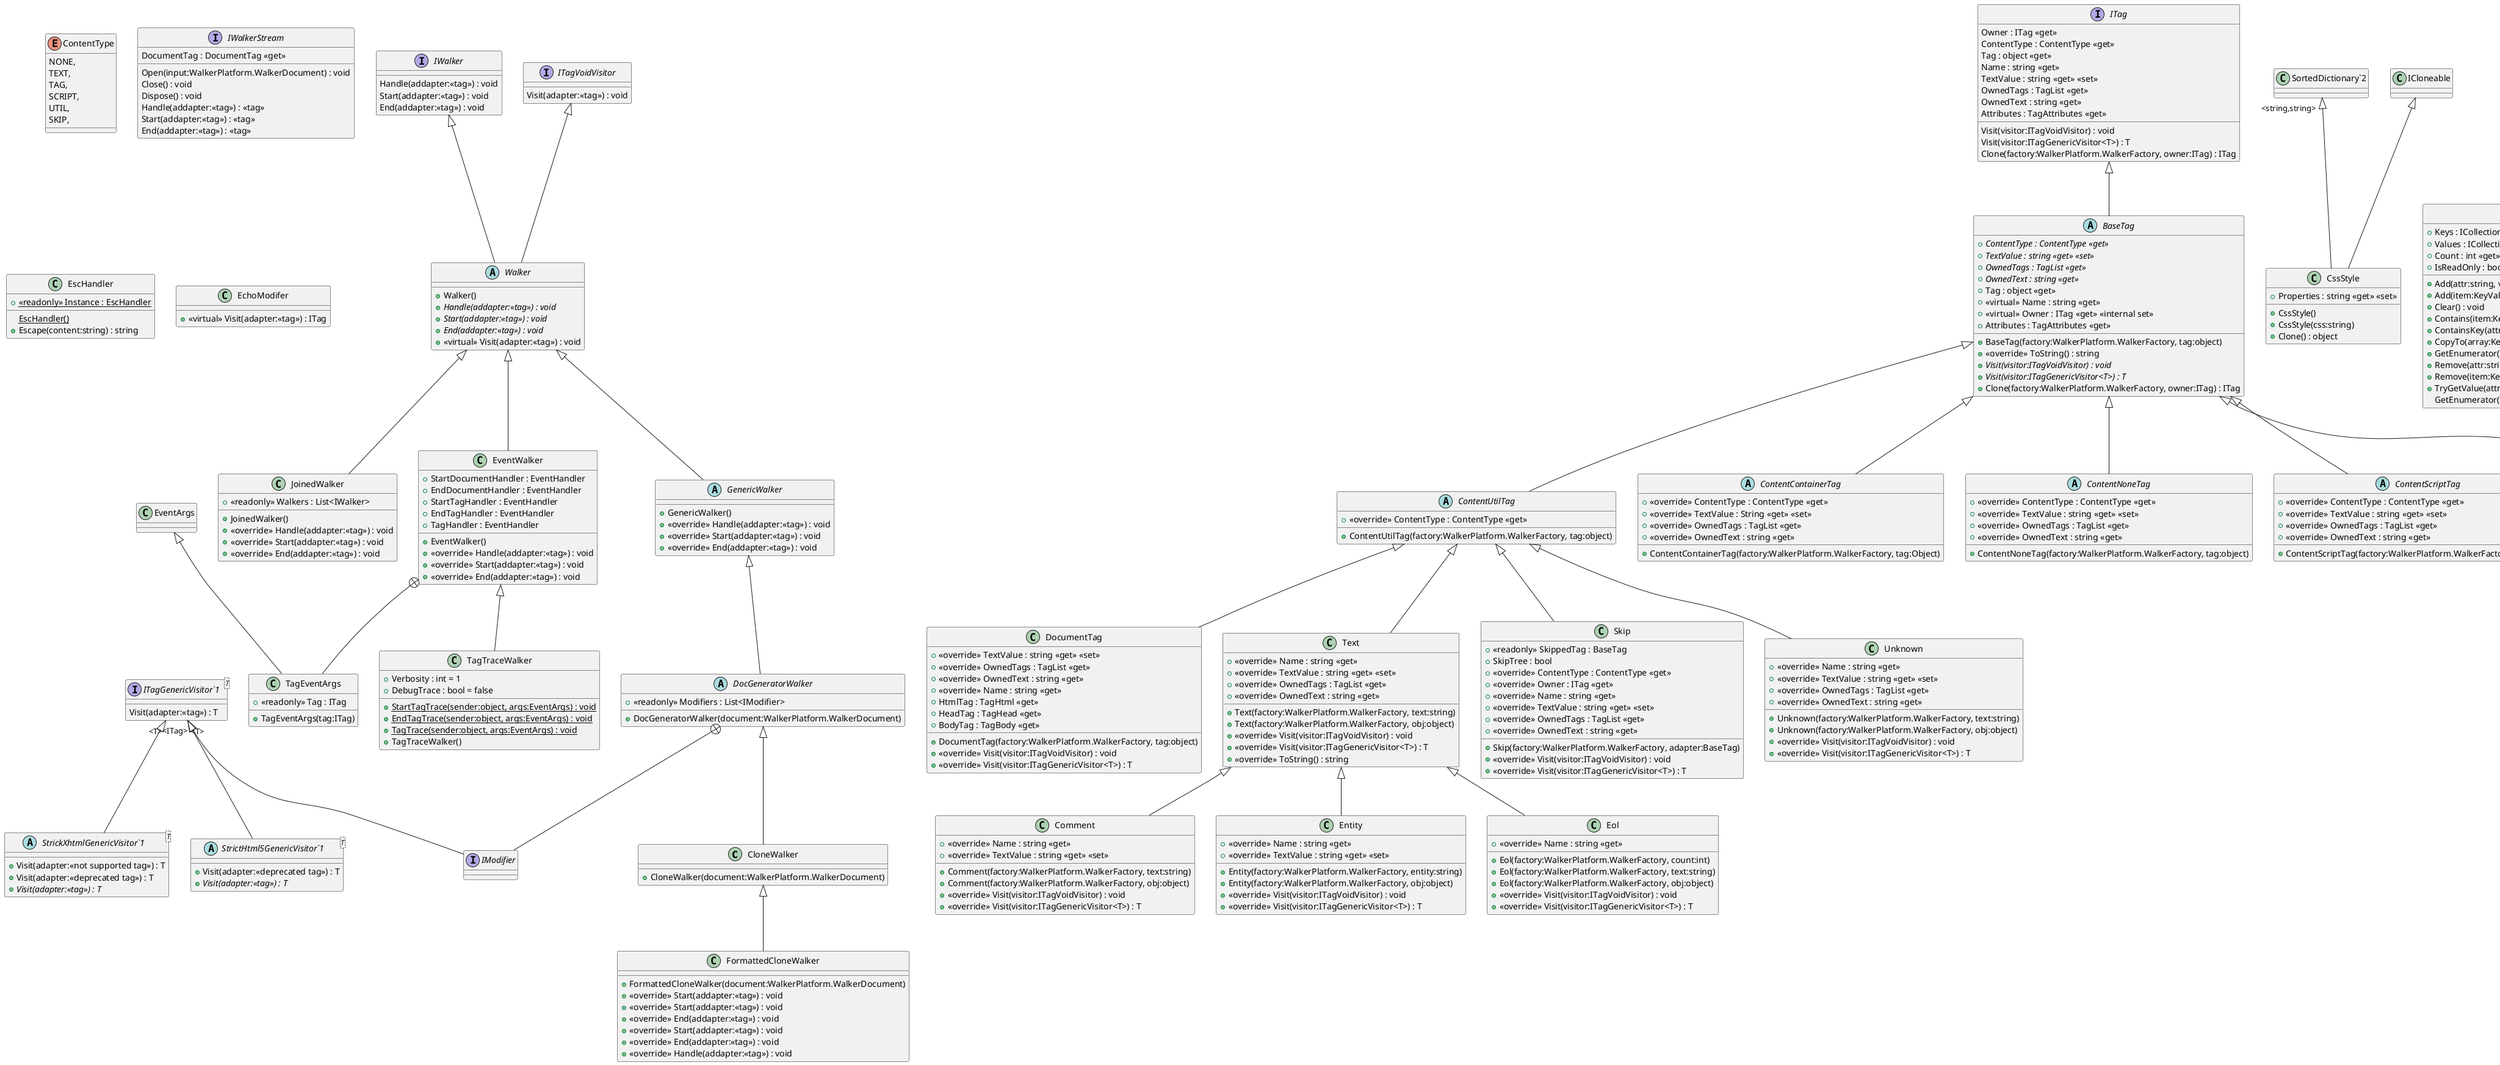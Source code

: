 @startuml
class CloneWalker {
    + CloneWalker(document:WalkerPlatform.WalkerDocument)
}
DocGeneratorWalker <|-- CloneWalker
class DocumentTag {
    + DocumentTag(factory:WalkerPlatform.WalkerFactory, tag:object)
    + <<override>> TextValue : string <<get>> <<set>>
    + <<override>> OwnedTags : TagList <<get>>
    + <<override>> OwnedText : string <<get>>
    + <<override>> Visit(visitor:ITagVoidVisitor) : void
    + <<override>> Visit(visitor:ITagGenericVisitor<T>) : T
    + <<override>> Name : string <<get>>
    + HtmlTag : TagHtml <<get>>
    + HeadTag : TagHead <<get>>
    + BodyTag : TagBody <<get>>
}
ContentUtilTag <|-- DocumentTag
class FormattedCloneWalker {
    + FormattedCloneWalker(document:WalkerPlatform.WalkerDocument)
    + <<override>> Start(addapter:<<tag>>) : void
    + <<override>> Start(addapter:<<tag>>) : void
    + <<override>> End(addapter:<<tag>>) : void
    + <<override>> Start(addapter:<<tag>>) : void
    + <<override>> End(addapter:<<tag>>) : void
    + <<override>> Handle(addapter:<<tag>>) : void
}
CloneWalker <|-- FormattedCloneWalker
enum ContentType {
    NONE,
    TEXT,
    TAG,
    SCRIPT,
    UTIL,
    SKIP,
}
interface ITag {
    Visit(visitor:ITagVoidVisitor) : void
    Visit(visitor:ITagGenericVisitor<T>) : T
    Owner : ITag <<get>>
    ContentType : ContentType <<get>>
    Tag : object <<get>>
    Name : string <<get>>
    TextValue : string <<get>> <<set>>
    OwnedTags : TagList <<get>>
    OwnedText : string <<get>>
    Attributes : TagAttributes <<get>>
    Clone(factory:WalkerPlatform.WalkerFactory, owner:ITag) : ITag
}
interface IWalker {
    Handle(addapter:<<tag>>) : void
    Start(addapter:<<tag>>) : void
    End(addapter:<<tag>>) : void
}
interface IWalkerStream {
    DocumentTag : DocumentTag <<get>>
    Open(input:WalkerPlatform.WalkerDocument) : void
    Close() : void
    Dispose() : void
    Handle(addapter:<<tag>>) : <<tag>>
    Start(addapter:<<tag>>) : <<tag>>
    End(addapter:<<tag>>) : <<tag>>
}
class JoinedWalker {
    + <<readonly>> Walkers : List<IWalker>
    + JoinedWalker()
    + <<override>> Handle(addapter:<<tag>>) : void
    + <<override>> Start(addapter:<<tag>>) : void
    + <<override>> End(addapter:<<tag>>) : void
}
Walker <|-- JoinedWalker
class TagTraceWalker {
    + {static} StartTagTrace(sender:object, args:EventArgs) : void
    + {static} EndTagTrace(sender:object, args:EventArgs) : void
    + {static} TagTrace(sender:object, args:EventArgs) : void
    + Verbosity : int = 1
    + DebugTrace : bool = false
    + TagTraceWalker()
}
EventWalker <|-- TagTraceWalker
abstract class Walker {
    + Walker()
    + {abstract} Handle(addapter:<<tag>>) : void
    + {abstract} Start(addapter:<<tag>>) : void
    + {abstract} End(addapter:<<tag>>) : void
    + <<virtual>> Visit(adapter:<<tag>>) : void
}
ITagVoidVisitor <|-- Walker
IWalker <|-- Walker
class CssStyle {
    + CssStyle()
    + CssStyle(css:string)
    + Properties : string <<get>> <<set>>
    + Clone() : object
}
"SortedDictionary`2" "<string,string>" <|-- CssStyle
ICloneable <|-- CssStyle
abstract class DocGeneratorWalker {
    + <<readonly>> Modifiers : List<IModifier>
    + DocGeneratorWalker(document:WalkerPlatform.WalkerDocument)
}
interface IModifier {
}
GenericWalker <|-- DocGeneratorWalker
DocGeneratorWalker +-- IModifier
"ITagGenericVisitor`1" "<ITag>" <|-- IModifier
class EscHandler {
    + {static} <<readonly>> Instance : EscHandler
    {static} EscHandler()
    + Escape(content:string) : string
}
class EventWalker {
    + EventWalker()
    + StartDocumentHandler : EventHandler
    + EndDocumentHandler : EventHandler
    + StartTagHandler : EventHandler
    + EndTagHandler : EventHandler
    + TagHandler : EventHandler
    + <<override>> Handle(addapter:<<tag>>) : void
    + <<override>> Start(addapter:<<tag>>) : void
    + <<override>> End(addapter:<<tag>>) : void
}
class TagEventArgs {
    + <<readonly>> Tag : ITag
    + TagEventArgs(tag:ITag)
}
Walker <|-- EventWalker
EventWalker +-- TagEventArgs
EventArgs <|-- TagEventArgs
abstract class GenericWalker {
    + GenericWalker()
    + <<override>> Handle(addapter:<<tag>>) : void
    + <<override>> Start(addapter:<<tag>>) : void
    + <<override>> End(addapter:<<tag>>) : void
}
Walker <|-- GenericWalker
class TagAttributes {
    + Keys : ICollection<string> <<get>>
    + Values : ICollection<string> <<get>>
    + Count : int <<get>>
    + IsReadOnly : bool <<get>>
    + Add(attr:string, value:string) : void
    + Add(item:KeyValuePair<string, string>) : void
    + Clear() : void
    + Contains(item:KeyValuePair<string, string>) : bool
    + ContainsKey(attr:string) : bool
    + CopyTo(array:KeyValuePair<string, string>[], arrayIndex:int) : void
    + GetEnumerator() : IEnumerator<KeyValuePair<string, string>>
    + Remove(attr:string) : bool
    + Remove(item:KeyValuePair<string, string>) : bool
    + TryGetValue(attr:string, value:string) : bool
    GetEnumerator() : IEnumerator
}
"IDictionary`2" "<string,string>" <|-- TagAttributes
class HtmlWalkerException {
    + HtmlWalkerException()
    + HtmlWalkerException(msg:string)
}
class InvalidVisitorException {
    + InvalidVisitorException()
    + InvalidVisitorException(msg:string)
}
HtmlWalkerException <|-- InvalidVisitorException
class NoDocumentException {
    + NoDocumentException()
    + NoDocumentException(msg:string)
}
HtmlWalkerException <|-- NoDocumentException
class TagDeprecatedException {
    + TagDeprecatedException(msg:string)
    + TagDeprecatedException(adapter:ITag)
}
HtmlWalkerException <|-- TagDeprecatedException
class TagNotSupportedException {
    + TagNotSupportedException(msg:string)
    + TagNotSupportedException(adapter:ITag)
}
HtmlWalkerException <|-- TagNotSupportedException
abstract class WalkerPlatform <<partial>> {
}
interface ITagApi {
    Name(tag:object) : string
    Platform : WalkerPlatform <<get>>
    GetText(tag:object) : string
    SetText(tag:object, text:string) : void
    OwnedText(tag:object) : string
    GetScript(tag:object) : string
    SetScript(tag:object, script:string) : void
    GetAttributes(tag:object) : IDictionary<string, string>
    GetAttribute(tag:object, attr:string) : string
    SetAttribute(tag:object, attr:string, value:string) : void
    Add(tag:object, adapter:ITag) : void
    Remove(tag:object, adapter:ITag) : void
    Insert(tag:object, index:int, adapter:ITag) : void
}
WalkerPlatform +-- ITagApi
abstract class WalkerPlatform <<partial>> {
}
abstract class WalkerDocument {
    + DocumentTag : DocumentTag <<get>>
    + Platform : WalkerPlatform <<get>>
    + ProvideEol : bool <<get>> <<set>>
    + ConvertToEntities : bool <<get>> <<set>>
    + Encoding : Encoding <<get>> <<set>> = null
    + <<virtual>> Close() : void
    + {abstract} Factory : WalkerFactory <<get>>
    + {abstract} Html : string <<get>>
    + {abstract} Load(path:string) : WalkerDocument
    + {abstract} Load(reader:TextReader) : WalkerDocument
    + {abstract} LoadHtml(html:string) : WalkerDocument
    + {abstract} Save(path:string, encoding:Encoding) : void
    + {abstract} Save(path:string) : void
    + {abstract} Save(writer:TextWriter) : void
}
WalkerPlatform +-- WalkerDocument
abstract class WalkerPlatform <<partial>> {
}
abstract class WalkerFactory {
    {static} WalkerFactory()
    + ConvertToEntities : bool = false
    + {abstract} Platform : WalkerPlatform <<get>>
}
WalkerPlatform +-- WalkerFactory
abstract class WalkerPlatform <<partial>> {
    + HandleEntities(content:string, attribute:bool) : string
    + {abstract} Name : string <<get>>
    + {abstract} IsXml : bool <<get>>
    + {abstract} NewDocumentOptions() : IOptions
    + {abstract} NewDocument(options:IOptions) : WalkerDocument
    + {abstract} NewDocument(adapter:DocumentTag, options:IOptions) : WalkerDocument
    + {abstract} NewDocument(path:string, options:IOptions) : WalkerDocument
}
interface IOptions {
    Encoding : Encoding <<get>> <<set>>
    ProvideEol : bool <<get>> <<set>>
    ConvertToEntities : bool <<get>> <<set>>
}
WalkerPlatform +-- IOptions
abstract class BaseTag {
    + BaseTag(factory:WalkerPlatform.WalkerFactory, tag:object)
    + <<override>> ToString() : string
    + {abstract} ContentType : ContentType <<get>>
    + {abstract} TextValue : string <<get>> <<set>>
    + {abstract} OwnedTags : TagList <<get>>
    + {abstract} OwnedText : string <<get>>
    + {abstract} Visit(visitor:ITagVoidVisitor) : void
    + {abstract} Visit(visitor:ITagGenericVisitor<T>) : T
    + Tag : object <<get>>
    + <<virtual>> Name : string <<get>>
    + <<virtual>> Owner : ITag <<get>> <<internal set>>
    + Attributes : TagAttributes <<get>>
    + Clone(factory:WalkerPlatform.WalkerFactory, owner:ITag) : ITag
}
ITag <|-- BaseTag
abstract class ContentContainerTag {
    + ContentContainerTag(factory:WalkerPlatform.WalkerFactory, tag:Object)
    + <<override>> ContentType : ContentType <<get>>
    + <<override>> TextValue : String <<get>> <<set>>
    + <<override>> OwnedTags : TagList <<get>>
    + <<override>> OwnedText : string <<get>>
}
BaseTag <|-- ContentContainerTag
abstract class ContentNoneTag {
    + ContentNoneTag(factory:WalkerPlatform.WalkerFactory, tag:object)
    + <<override>> ContentType : ContentType <<get>>
    + <<override>> TextValue : string <<get>> <<set>>
    + <<override>> OwnedTags : TagList <<get>>
    + <<override>> OwnedText : string <<get>>
}
BaseTag <|-- ContentNoneTag
abstract class ContentScriptTag {
    + ContentScriptTag(factory:WalkerPlatform.WalkerFactory, tag:object)
    + <<override>> ContentType : ContentType <<get>>
    + <<override>> TextValue : string <<get>> <<set>>
    + <<override>> OwnedTags : TagList <<get>>
    + <<override>> OwnedText : string <<get>>
}
BaseTag <|-- ContentScriptTag
abstract class ContentTextTag {
    + ContentTextTag(factory:WalkerPlatform.WalkerFactory, tag:object)
    + <<override>> ContentType : ContentType <<get>>
    + <<override>> TextValue : string <<get>> <<set>>
    + <<override>> OwnedTags : TagList <<get>>
    + <<override>> OwnedText : string <<get>>
}
BaseTag <|-- ContentTextTag
abstract class ContentUtilTag {
    + ContentUtilTag(factory:WalkerPlatform.WalkerFactory, tag:object)
    + <<override>> ContentType : ContentType <<get>>
}
BaseTag <|-- ContentUtilTag
class TagList {
    GetEnumerator() : IEnumerator
    + GetEnumerator() : IEnumerator<ITag>
    + Count : int <<get>>
    + IndexOf(adapter:ITag) : int
    + Contains(item:ITag) : bool
    + Add(adapter:ITag) : void
    + Insert(index:int, adapter:ITag) : void
    + RemoveAt(index:int) : void
    + Clear() : void
    + CopyTo(array:ITag[], arrayIndex:int) : void
    + Remove(adapter:ITag) : bool
    + IsReadOnly : bool <<get>>
    + ToArray() : ITag[]
    + ToList() : List<ITag>
    + Replace(index:int, replacement:T) : void
    + Replace(original:T0, replacement:T1) : void
}
"IList`1" "<ITag>" <|-- TagList
class Comment {
    + Comment(factory:WalkerPlatform.WalkerFactory, text:string)
    + Comment(factory:WalkerPlatform.WalkerFactory, obj:object)
    + <<override>> Visit(visitor:ITagVoidVisitor) : void
    + <<override>> Visit(visitor:ITagGenericVisitor<T>) : T
    + <<override>> Name : string <<get>>
    + <<override>> TextValue : string <<get>> <<set>>
}
Text <|-- Comment
class Entity {
    + Entity(factory:WalkerPlatform.WalkerFactory, entity:string)
    + Entity(factory:WalkerPlatform.WalkerFactory, obj:object)
    + <<override>> Visit(visitor:ITagVoidVisitor) : void
    + <<override>> Visit(visitor:ITagGenericVisitor<T>) : T
    + <<override>> Name : string <<get>>
    + <<override>> TextValue : string <<get>> <<set>>
}
Text <|-- Entity
class Eol {
    + Eol(factory:WalkerPlatform.WalkerFactory, count:int)
    + Eol(factory:WalkerPlatform.WalkerFactory, text:string)
    + Eol(factory:WalkerPlatform.WalkerFactory, obj:object)
    + <<override>> Visit(visitor:ITagVoidVisitor) : void
    + <<override>> Visit(visitor:ITagGenericVisitor<T>) : T
    + <<override>> Name : string <<get>>
}
Text <|-- Eol
class Skip {
    + <<readonly>> SkippedTag : BaseTag
    + SkipTree : bool
    + Skip(factory:WalkerPlatform.WalkerFactory, adapter:BaseTag)
    + <<override>> ContentType : ContentType <<get>>
    + <<override>> Owner : ITag <<get>>
    + <<override>> Visit(visitor:ITagVoidVisitor) : void
    + <<override>> Visit(visitor:ITagGenericVisitor<T>) : T
    + <<override>> Name : string <<get>>
    + <<override>> TextValue : string <<get>> <<set>>
    + <<override>> OwnedTags : TagList <<get>>
    + <<override>> OwnedText : string <<get>>
}
ContentUtilTag <|-- Skip
class Text {
    + Text(factory:WalkerPlatform.WalkerFactory, text:string)
    + Text(factory:WalkerPlatform.WalkerFactory, obj:object)
    + <<override>> Visit(visitor:ITagVoidVisitor) : void
    + <<override>> Visit(visitor:ITagGenericVisitor<T>) : T
    + <<override>> Name : string <<get>>
    + <<override>> TextValue : string <<get>> <<set>>
    + <<override>> OwnedTags : TagList <<get>>
    + <<override>> OwnedText : string <<get>>
    + <<override>> ToString() : string
}
ContentUtilTag <|-- Text
class Unknown {
    + Unknown(factory:WalkerPlatform.WalkerFactory, text:string)
    + Unknown(factory:WalkerPlatform.WalkerFactory, obj:object)
    + <<override>> Visit(visitor:ITagVoidVisitor) : void
    + <<override>> Visit(visitor:ITagGenericVisitor<T>) : T
    + <<override>> Name : string <<get>>
    + <<override>> TextValue : string <<get>> <<set>>
    + <<override>> OwnedTags : TagList <<get>>
    + <<override>> OwnedText : string <<get>>
}
ContentUtilTag <|-- Unknown
class EchoModifer {
    + <<virtual>> Visit(adapter:<<tag>>) : ITag
}
interface "ITagGenericVisitor`1"<T> {
    Visit(adapter:<<tag>>) : T
}
interface ITagVoidVisitor {
    Visit(adapter:<<tag>>) : void
}
abstract class "StrickXhtmlGenericVisitor`1"<T> {
    + Visit(adapter:<<not supported tag>>) : T
    + Visit(adapter:<<deprecated tag>>) : T
    + {abstract} Visit(adapter:<<tag>>) : T
}
"ITagGenericVisitor`1" "<T>" <|-- "StrickXhtmlGenericVisitor`1"
abstract class "StrictHtml5GenericVisitor`1"<T> {
    + Visit(adapter:<<deprecated tag>>) : T
    + {abstract} Visit(adapter:<<tag>>) : T
}
"ITagGenericVisitor`1" "<T>" <|-- "StrictHtml5GenericVisitor`1"
@enduml
